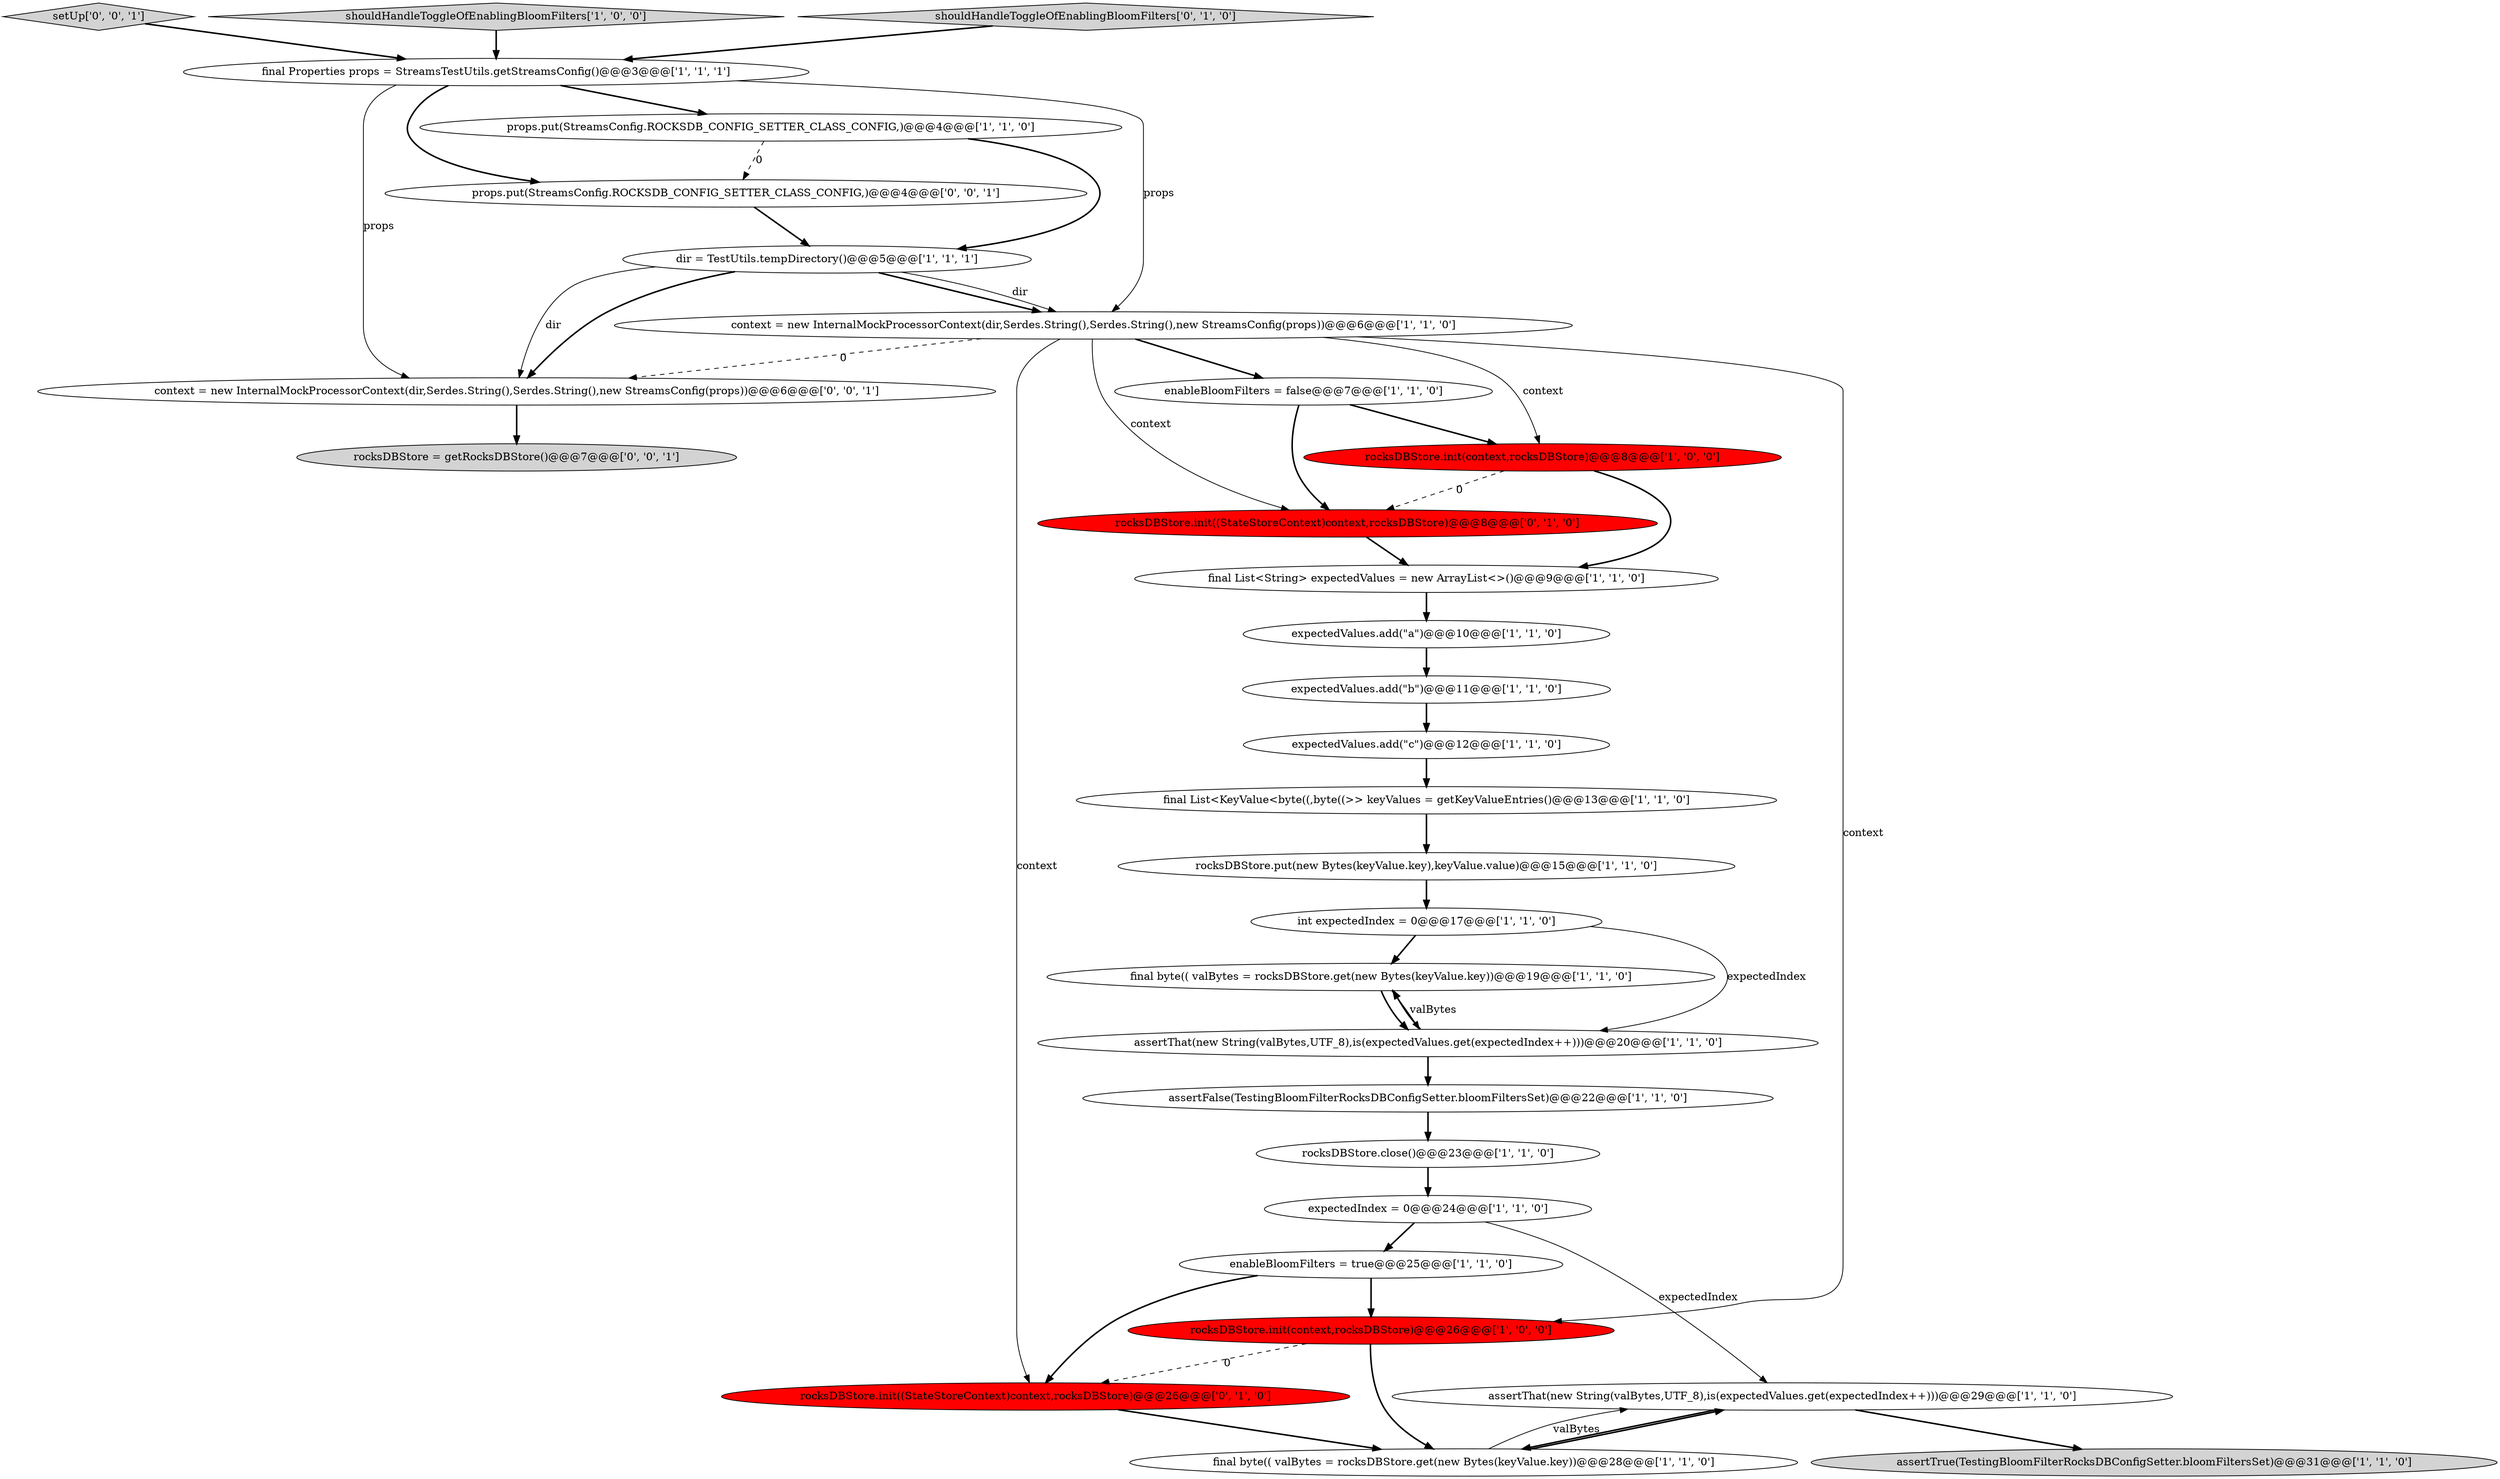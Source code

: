 digraph {
3 [style = filled, label = "int expectedIndex = 0@@@17@@@['1', '1', '0']", fillcolor = white, shape = ellipse image = "AAA0AAABBB1BBB"];
1 [style = filled, label = "final List<String> expectedValues = new ArrayList<>()@@@9@@@['1', '1', '0']", fillcolor = white, shape = ellipse image = "AAA0AAABBB1BBB"];
22 [style = filled, label = "expectedValues.add(\"a\")@@@10@@@['1', '1', '0']", fillcolor = white, shape = ellipse image = "AAA0AAABBB1BBB"];
4 [style = filled, label = "rocksDBStore.init(context,rocksDBStore)@@@8@@@['1', '0', '0']", fillcolor = red, shape = ellipse image = "AAA1AAABBB1BBB"];
25 [style = filled, label = "rocksDBStore.init((StateStoreContext)context,rocksDBStore)@@@26@@@['0', '1', '0']", fillcolor = red, shape = ellipse image = "AAA1AAABBB2BBB"];
15 [style = filled, label = "final Properties props = StreamsTestUtils.getStreamsConfig()@@@3@@@['1', '1', '1']", fillcolor = white, shape = ellipse image = "AAA0AAABBB1BBB"];
23 [style = filled, label = "assertThat(new String(valBytes,UTF_8),is(expectedValues.get(expectedIndex++)))@@@29@@@['1', '1', '0']", fillcolor = white, shape = ellipse image = "AAA0AAABBB1BBB"];
7 [style = filled, label = "rocksDBStore.init(context,rocksDBStore)@@@26@@@['1', '0', '0']", fillcolor = red, shape = ellipse image = "AAA1AAABBB1BBB"];
0 [style = filled, label = "expectedValues.add(\"b\")@@@11@@@['1', '1', '0']", fillcolor = white, shape = ellipse image = "AAA0AAABBB1BBB"];
27 [style = filled, label = "setUp['0', '0', '1']", fillcolor = lightgray, shape = diamond image = "AAA0AAABBB3BBB"];
21 [style = filled, label = "final byte(( valBytes = rocksDBStore.get(new Bytes(keyValue.key))@@@19@@@['1', '1', '0']", fillcolor = white, shape = ellipse image = "AAA0AAABBB1BBB"];
11 [style = filled, label = "expectedIndex = 0@@@24@@@['1', '1', '0']", fillcolor = white, shape = ellipse image = "AAA0AAABBB1BBB"];
14 [style = filled, label = "rocksDBStore.close()@@@23@@@['1', '1', '0']", fillcolor = white, shape = ellipse image = "AAA0AAABBB1BBB"];
9 [style = filled, label = "expectedValues.add(\"c\")@@@12@@@['1', '1', '0']", fillcolor = white, shape = ellipse image = "AAA0AAABBB1BBB"];
12 [style = filled, label = "rocksDBStore.put(new Bytes(keyValue.key),keyValue.value)@@@15@@@['1', '1', '0']", fillcolor = white, shape = ellipse image = "AAA0AAABBB1BBB"];
10 [style = filled, label = "final List<KeyValue<byte((,byte((>> keyValues = getKeyValueEntries()@@@13@@@['1', '1', '0']", fillcolor = white, shape = ellipse image = "AAA0AAABBB1BBB"];
6 [style = filled, label = "assertFalse(TestingBloomFilterRocksDBConfigSetter.bloomFiltersSet)@@@22@@@['1', '1', '0']", fillcolor = white, shape = ellipse image = "AAA0AAABBB1BBB"];
2 [style = filled, label = "shouldHandleToggleOfEnablingBloomFilters['1', '0', '0']", fillcolor = lightgray, shape = diamond image = "AAA0AAABBB1BBB"];
18 [style = filled, label = "enableBloomFilters = false@@@7@@@['1', '1', '0']", fillcolor = white, shape = ellipse image = "AAA0AAABBB1BBB"];
5 [style = filled, label = "assertThat(new String(valBytes,UTF_8),is(expectedValues.get(expectedIndex++)))@@@20@@@['1', '1', '0']", fillcolor = white, shape = ellipse image = "AAA0AAABBB1BBB"];
20 [style = filled, label = "enableBloomFilters = true@@@25@@@['1', '1', '0']", fillcolor = white, shape = ellipse image = "AAA0AAABBB1BBB"];
24 [style = filled, label = "shouldHandleToggleOfEnablingBloomFilters['0', '1', '0']", fillcolor = lightgray, shape = diamond image = "AAA0AAABBB2BBB"];
28 [style = filled, label = "rocksDBStore = getRocksDBStore()@@@7@@@['0', '0', '1']", fillcolor = lightgray, shape = ellipse image = "AAA0AAABBB3BBB"];
13 [style = filled, label = "assertTrue(TestingBloomFilterRocksDBConfigSetter.bloomFiltersSet)@@@31@@@['1', '1', '0']", fillcolor = lightgray, shape = ellipse image = "AAA0AAABBB1BBB"];
17 [style = filled, label = "props.put(StreamsConfig.ROCKSDB_CONFIG_SETTER_CLASS_CONFIG,)@@@4@@@['1', '1', '0']", fillcolor = white, shape = ellipse image = "AAA0AAABBB1BBB"];
16 [style = filled, label = "dir = TestUtils.tempDirectory()@@@5@@@['1', '1', '1']", fillcolor = white, shape = ellipse image = "AAA0AAABBB1BBB"];
29 [style = filled, label = "context = new InternalMockProcessorContext(dir,Serdes.String(),Serdes.String(),new StreamsConfig(props))@@@6@@@['0', '0', '1']", fillcolor = white, shape = ellipse image = "AAA0AAABBB3BBB"];
19 [style = filled, label = "final byte(( valBytes = rocksDBStore.get(new Bytes(keyValue.key))@@@28@@@['1', '1', '0']", fillcolor = white, shape = ellipse image = "AAA0AAABBB1BBB"];
26 [style = filled, label = "rocksDBStore.init((StateStoreContext)context,rocksDBStore)@@@8@@@['0', '1', '0']", fillcolor = red, shape = ellipse image = "AAA1AAABBB2BBB"];
8 [style = filled, label = "context = new InternalMockProcessorContext(dir,Serdes.String(),Serdes.String(),new StreamsConfig(props))@@@6@@@['1', '1', '0']", fillcolor = white, shape = ellipse image = "AAA0AAABBB1BBB"];
30 [style = filled, label = "props.put(StreamsConfig.ROCKSDB_CONFIG_SETTER_CLASS_CONFIG,)@@@4@@@['0', '0', '1']", fillcolor = white, shape = ellipse image = "AAA0AAABBB3BBB"];
11->20 [style = bold, label=""];
0->9 [style = bold, label=""];
16->8 [style = bold, label=""];
16->29 [style = solid, label="dir"];
8->4 [style = solid, label="context"];
8->18 [style = bold, label=""];
15->29 [style = solid, label="props"];
3->5 [style = solid, label="expectedIndex"];
26->1 [style = bold, label=""];
16->29 [style = bold, label=""];
18->26 [style = bold, label=""];
16->8 [style = solid, label="dir"];
15->30 [style = bold, label=""];
4->26 [style = dashed, label="0"];
9->10 [style = bold, label=""];
20->25 [style = bold, label=""];
21->5 [style = solid, label="valBytes"];
8->7 [style = solid, label="context"];
27->15 [style = bold, label=""];
15->8 [style = solid, label="props"];
1->22 [style = bold, label=""];
29->28 [style = bold, label=""];
6->14 [style = bold, label=""];
5->21 [style = bold, label=""];
21->5 [style = bold, label=""];
8->25 [style = solid, label="context"];
15->17 [style = bold, label=""];
22->0 [style = bold, label=""];
18->4 [style = bold, label=""];
5->6 [style = bold, label=""];
23->13 [style = bold, label=""];
10->12 [style = bold, label=""];
19->23 [style = bold, label=""];
23->19 [style = bold, label=""];
2->15 [style = bold, label=""];
25->19 [style = bold, label=""];
7->25 [style = dashed, label="0"];
19->23 [style = solid, label="valBytes"];
3->21 [style = bold, label=""];
8->26 [style = solid, label="context"];
4->1 [style = bold, label=""];
12->3 [style = bold, label=""];
11->23 [style = solid, label="expectedIndex"];
20->7 [style = bold, label=""];
30->16 [style = bold, label=""];
17->30 [style = dashed, label="0"];
14->11 [style = bold, label=""];
7->19 [style = bold, label=""];
8->29 [style = dashed, label="0"];
17->16 [style = bold, label=""];
24->15 [style = bold, label=""];
}
